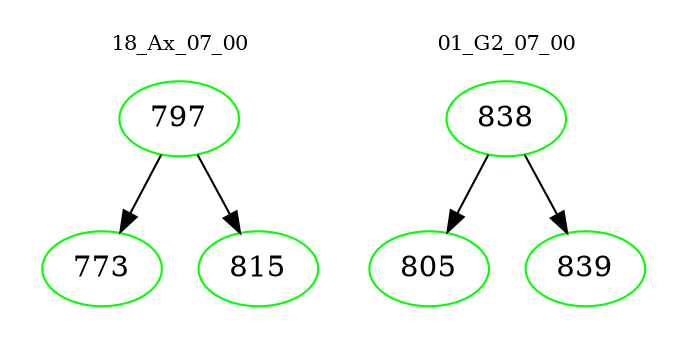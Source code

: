 digraph{
subgraph cluster_0 {
color = white
label = "18_Ax_07_00";
fontsize=10;
T0_797 [label="797", color="green"]
T0_797 -> T0_773 [color="black"]
T0_773 [label="773", color="green"]
T0_797 -> T0_815 [color="black"]
T0_815 [label="815", color="green"]
}
subgraph cluster_1 {
color = white
label = "01_G2_07_00";
fontsize=10;
T1_838 [label="838", color="green"]
T1_838 -> T1_805 [color="black"]
T1_805 [label="805", color="green"]
T1_838 -> T1_839 [color="black"]
T1_839 [label="839", color="green"]
}
}

